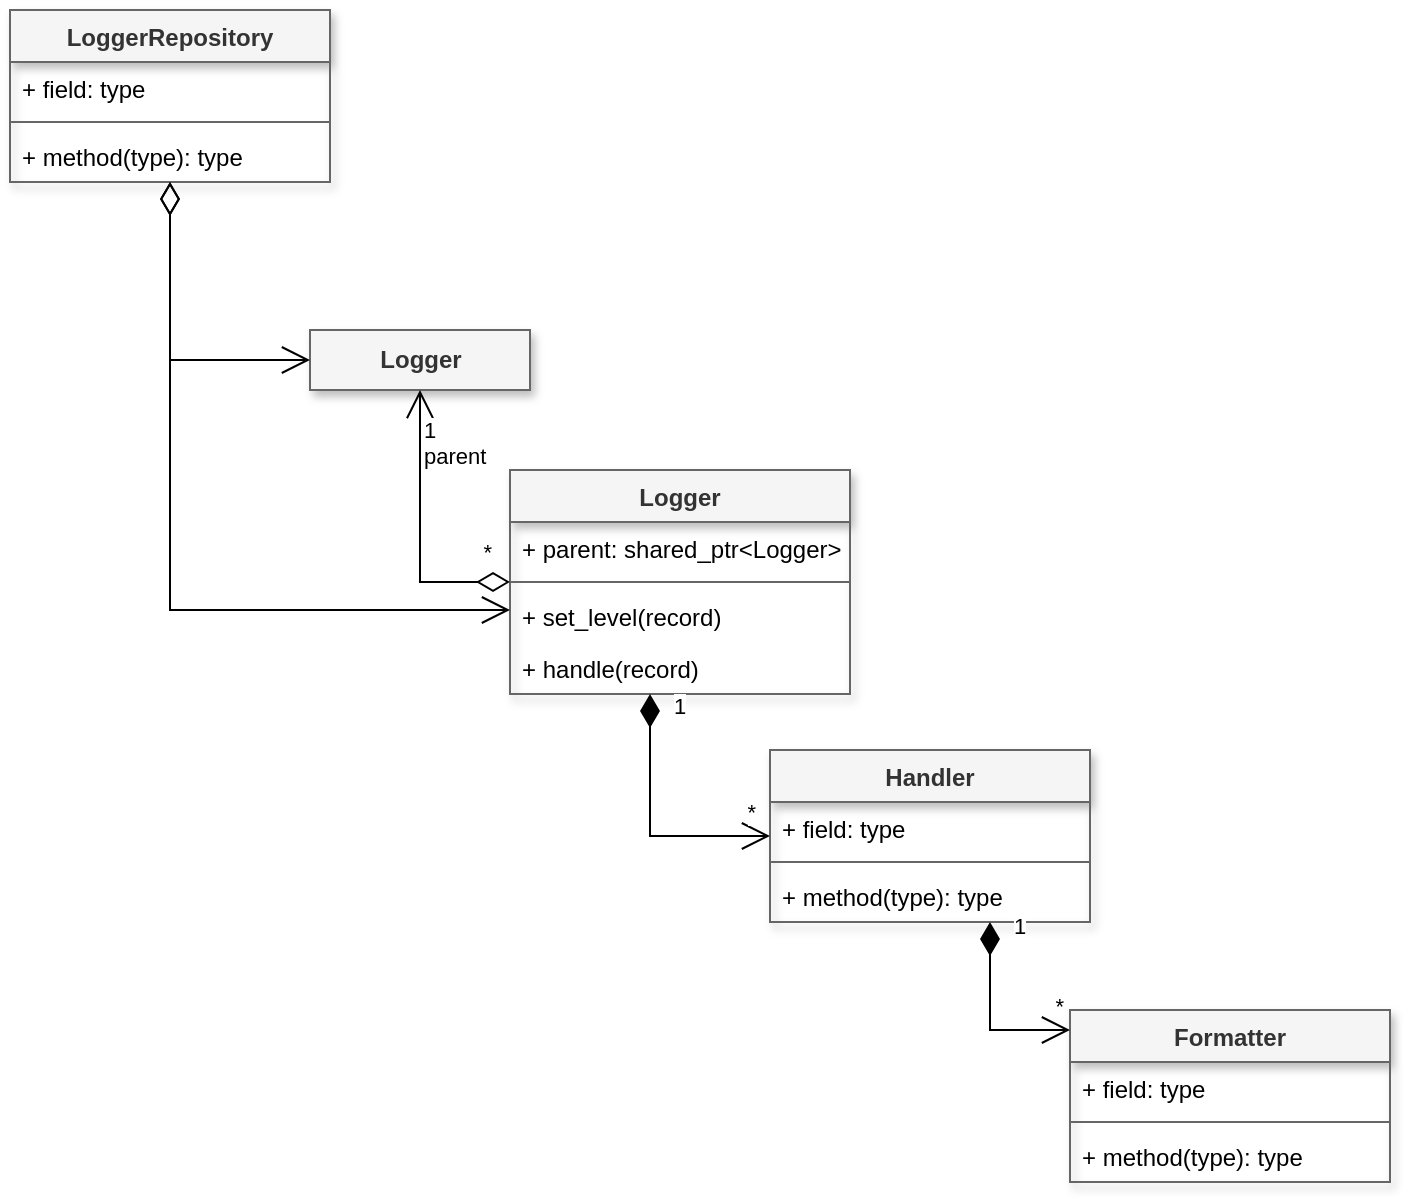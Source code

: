 <mxfile version="21.1.2" type="device" pages="3">
  <diagram name="classes" id="14choJfFOrwGaaYLM9vY">
    <mxGraphModel dx="1435" dy="707" grid="1" gridSize="10" guides="1" tooltips="1" connect="1" arrows="1" fold="1" page="1" pageScale="1" pageWidth="1169" pageHeight="827" math="0" shadow="0">
      <root>
        <mxCell id="0" />
        <mxCell id="1" parent="0" />
        <mxCell id="imdKk1AMcW1jBAyzuHo4-1" value="Logger" style="swimlane;fontStyle=1;align=center;verticalAlign=top;childLayout=stackLayout;horizontal=1;startSize=26;horizontalStack=0;resizeParent=1;resizeParentMax=0;resizeLast=0;collapsible=1;marginBottom=0;fillColor=#f5f5f5;fontColor=#333333;strokeColor=#666666;shadow=1;" parent="1" vertex="1">
          <mxGeometry x="290" y="310" width="170" height="112" as="geometry" />
        </mxCell>
        <mxCell id="imdKk1AMcW1jBAyzuHo4-2" value="+ parent: shared_ptr&lt;Logger&gt;" style="text;strokeColor=none;fillColor=none;align=left;verticalAlign=top;rounded=0;shadow=1;spacingLeft=4;spacingRight=4;" parent="imdKk1AMcW1jBAyzuHo4-1" vertex="1">
          <mxGeometry y="26" width="170" height="26" as="geometry" />
        </mxCell>
        <mxCell id="imdKk1AMcW1jBAyzuHo4-3" value="" style="line;strokeWidth=1;fillColor=none;align=left;verticalAlign=middle;spacingTop=-1;spacingLeft=3;spacingRight=3;rotatable=0;labelPosition=right;points=[];portConstraint=eastwest;strokeColor=inherit;" parent="imdKk1AMcW1jBAyzuHo4-1" vertex="1">
          <mxGeometry y="52" width="170" height="8" as="geometry" />
        </mxCell>
        <mxCell id="imdKk1AMcW1jBAyzuHo4-4" value="+ set_level(record)" style="text;strokeColor=none;fillColor=none;align=left;verticalAlign=top;rounded=0;shadow=1;spacingLeft=4;spacingRight=4;" parent="imdKk1AMcW1jBAyzuHo4-1" vertex="1">
          <mxGeometry y="60" width="170" height="26" as="geometry" />
        </mxCell>
        <mxCell id="imdKk1AMcW1jBAyzuHo4-12" value="+ handle(record)" style="text;strokeColor=none;fillColor=none;align=left;verticalAlign=top;rounded=0;shadow=1;spacingLeft=4;spacingRight=4;" parent="imdKk1AMcW1jBAyzuHo4-1" vertex="1">
          <mxGeometry y="86" width="170" height="26" as="geometry" />
        </mxCell>
        <mxCell id="imdKk1AMcW1jBAyzuHo4-8" value="Handler" style="swimlane;fontStyle=1;align=center;verticalAlign=top;childLayout=stackLayout;horizontal=1;startSize=26;horizontalStack=0;resizeParent=1;resizeParentMax=0;resizeLast=0;collapsible=1;marginBottom=0;fillColor=#f5f5f5;fontColor=#333333;strokeColor=#666666;shadow=1;" parent="1" vertex="1">
          <mxGeometry x="420" y="450" width="160" height="86" as="geometry" />
        </mxCell>
        <mxCell id="imdKk1AMcW1jBAyzuHo4-9" value="+ field: type" style="text;strokeColor=none;fillColor=none;align=left;verticalAlign=top;rounded=0;shadow=1;spacingLeft=4;spacingRight=4;" parent="imdKk1AMcW1jBAyzuHo4-8" vertex="1">
          <mxGeometry y="26" width="160" height="26" as="geometry" />
        </mxCell>
        <mxCell id="imdKk1AMcW1jBAyzuHo4-10" value="" style="line;strokeWidth=1;fillColor=none;align=left;verticalAlign=middle;spacingTop=-1;spacingLeft=3;spacingRight=3;rotatable=0;labelPosition=right;points=[];portConstraint=eastwest;strokeColor=inherit;" parent="imdKk1AMcW1jBAyzuHo4-8" vertex="1">
          <mxGeometry y="52" width="160" height="8" as="geometry" />
        </mxCell>
        <mxCell id="imdKk1AMcW1jBAyzuHo4-11" value="+ method(type): type" style="text;strokeColor=none;fillColor=none;align=left;verticalAlign=top;rounded=0;shadow=1;spacingLeft=4;spacingRight=4;" parent="imdKk1AMcW1jBAyzuHo4-8" vertex="1">
          <mxGeometry y="60" width="160" height="26" as="geometry" />
        </mxCell>
        <mxCell id="imdKk1AMcW1jBAyzuHo4-13" value="Formatter" style="swimlane;fontStyle=1;align=center;verticalAlign=top;childLayout=stackLayout;horizontal=1;startSize=26;horizontalStack=0;resizeParent=1;resizeParentMax=0;resizeLast=0;collapsible=1;marginBottom=0;fillColor=#f5f5f5;fontColor=#333333;strokeColor=#666666;shadow=1;" parent="1" vertex="1">
          <mxGeometry x="570" y="580" width="160" height="86" as="geometry" />
        </mxCell>
        <mxCell id="imdKk1AMcW1jBAyzuHo4-14" value="+ field: type" style="text;strokeColor=none;fillColor=none;align=left;verticalAlign=top;rounded=0;shadow=1;spacingLeft=4;spacingRight=4;" parent="imdKk1AMcW1jBAyzuHo4-13" vertex="1">
          <mxGeometry y="26" width="160" height="26" as="geometry" />
        </mxCell>
        <mxCell id="imdKk1AMcW1jBAyzuHo4-15" value="" style="line;strokeWidth=1;fillColor=none;align=left;verticalAlign=middle;spacingTop=-1;spacingLeft=3;spacingRight=3;rotatable=0;labelPosition=right;points=[];portConstraint=eastwest;strokeColor=inherit;" parent="imdKk1AMcW1jBAyzuHo4-13" vertex="1">
          <mxGeometry y="52" width="160" height="8" as="geometry" />
        </mxCell>
        <mxCell id="imdKk1AMcW1jBAyzuHo4-16" value="+ method(type): type" style="text;strokeColor=none;fillColor=none;align=left;verticalAlign=top;rounded=0;shadow=1;spacingLeft=4;spacingRight=4;" parent="imdKk1AMcW1jBAyzuHo4-13" vertex="1">
          <mxGeometry y="60" width="160" height="26" as="geometry" />
        </mxCell>
        <mxCell id="imdKk1AMcW1jBAyzuHo4-17" value="1" style="endArrow=open;html=1;endSize=12;startArrow=diamondThin;startSize=14;startFill=1;edgeStyle=orthogonalEdgeStyle;align=left;verticalAlign=bottom;rounded=0;" parent="1" source="imdKk1AMcW1jBAyzuHo4-1" target="imdKk1AMcW1jBAyzuHo4-8" edge="1">
          <mxGeometry x="-0.776" y="10" relative="1" as="geometry">
            <mxPoint x="600" y="540" as="sourcePoint" />
            <mxPoint x="760" y="540" as="targetPoint" />
            <Array as="points">
              <mxPoint x="360" y="493" />
            </Array>
            <mxPoint as="offset" />
          </mxGeometry>
        </mxCell>
        <mxCell id="imdKk1AMcW1jBAyzuHo4-18" value="*" style="edgeLabel;html=1;align=right;verticalAlign=bottom;resizable=0;points=[];" parent="imdKk1AMcW1jBAyzuHo4-17" vertex="1" connectable="0">
          <mxGeometry x="0.776" y="1" relative="1" as="geometry">
            <mxPoint x="8" y="-3" as="offset" />
          </mxGeometry>
        </mxCell>
        <mxCell id="imdKk1AMcW1jBAyzuHo4-19" value="1" style="endArrow=open;html=1;endSize=12;startArrow=diamondThin;startSize=14;startFill=1;edgeStyle=orthogonalEdgeStyle;align=left;verticalAlign=bottom;rounded=0;" parent="1" source="imdKk1AMcW1jBAyzuHo4-8" target="imdKk1AMcW1jBAyzuHo4-13" edge="1">
          <mxGeometry x="-0.776" y="10" relative="1" as="geometry">
            <mxPoint x="600" y="540" as="sourcePoint" />
            <mxPoint x="760" y="540" as="targetPoint" />
            <Array as="points">
              <mxPoint x="530" y="590" />
            </Array>
            <mxPoint as="offset" />
          </mxGeometry>
        </mxCell>
        <mxCell id="imdKk1AMcW1jBAyzuHo4-20" value="*" style="edgeLabel;html=1;align=right;verticalAlign=bottom;resizable=0;points=[];" parent="imdKk1AMcW1jBAyzuHo4-19" vertex="1" connectable="0">
          <mxGeometry x="0.776" y="1" relative="1" as="geometry">
            <mxPoint x="8" y="-3" as="offset" />
          </mxGeometry>
        </mxCell>
        <mxCell id="nTIpUTJY5TtXzYPEC3VH-1" value="Logger" style="html=1;fillColor=#f5f5f5;strokeColor=#666666;fontStyle=1;shadow=1;fontColor=#333333;" vertex="1" parent="1">
          <mxGeometry x="190" y="240" width="110" height="30" as="geometry" />
        </mxCell>
        <mxCell id="nTIpUTJY5TtXzYPEC3VH-2" value="*" style="endArrow=open;html=1;endSize=12;startArrow=diamondThin;startSize=14;startFill=0;edgeStyle=orthogonalEdgeStyle;align=right;verticalAlign=bottom;rounded=0;" edge="1" parent="1" source="imdKk1AMcW1jBAyzuHo4-1" target="nTIpUTJY5TtXzYPEC3VH-1">
          <mxGeometry x="-0.883" y="-6" relative="1" as="geometry">
            <mxPoint x="440" y="330" as="sourcePoint" />
            <mxPoint x="600" y="330" as="targetPoint" />
            <Array as="points">
              <mxPoint x="245" y="366" />
            </Array>
            <mxPoint as="offset" />
          </mxGeometry>
        </mxCell>
        <mxCell id="nTIpUTJY5TtXzYPEC3VH-3" value="1&lt;br&gt;parent" style="edgeLabel;html=1;align=left;verticalAlign=top;resizable=0;points=[];" vertex="1" connectable="0" parent="nTIpUTJY5TtXzYPEC3VH-2">
          <mxGeometry x="0.8" y="1" relative="1" as="geometry">
            <mxPoint x="1" y="-7" as="offset" />
          </mxGeometry>
        </mxCell>
        <mxCell id="nTIpUTJY5TtXzYPEC3VH-5" value="LoggerRepository" style="swimlane;fontStyle=1;align=center;verticalAlign=top;childLayout=stackLayout;horizontal=1;startSize=26;horizontalStack=0;resizeParent=1;resizeParentMax=0;resizeLast=0;collapsible=1;marginBottom=0;fillColor=#f5f5f5;fontColor=#333333;strokeColor=#666666;shadow=1;" vertex="1" parent="1">
          <mxGeometry x="40" y="80" width="160" height="86" as="geometry" />
        </mxCell>
        <mxCell id="nTIpUTJY5TtXzYPEC3VH-6" value="+ field: type" style="text;strokeColor=none;fillColor=none;align=left;verticalAlign=top;rounded=0;shadow=1;spacingLeft=4;spacingRight=4;" vertex="1" parent="nTIpUTJY5TtXzYPEC3VH-5">
          <mxGeometry y="26" width="160" height="26" as="geometry" />
        </mxCell>
        <mxCell id="nTIpUTJY5TtXzYPEC3VH-7" value="" style="line;strokeWidth=1;fillColor=none;align=left;verticalAlign=middle;spacingTop=-1;spacingLeft=3;spacingRight=3;rotatable=0;labelPosition=right;points=[];portConstraint=eastwest;strokeColor=inherit;" vertex="1" parent="nTIpUTJY5TtXzYPEC3VH-5">
          <mxGeometry y="52" width="160" height="8" as="geometry" />
        </mxCell>
        <mxCell id="nTIpUTJY5TtXzYPEC3VH-8" value="+ method(type): type" style="text;strokeColor=none;fillColor=none;align=left;verticalAlign=top;rounded=0;shadow=1;spacingLeft=4;spacingRight=4;" vertex="1" parent="nTIpUTJY5TtXzYPEC3VH-5">
          <mxGeometry y="60" width="160" height="26" as="geometry" />
        </mxCell>
        <mxCell id="nTIpUTJY5TtXzYPEC3VH-9" value="" style="endArrow=open;html=1;endSize=12;startArrow=diamondThin;startSize=14;startFill=0;edgeStyle=orthogonalEdgeStyle;align=right;verticalAlign=bottom;rounded=0;" edge="1" parent="1" source="nTIpUTJY5TtXzYPEC3VH-5" target="imdKk1AMcW1jBAyzuHo4-1">
          <mxGeometry x="-0.883" y="-6" relative="1" as="geometry">
            <mxPoint x="440" y="330" as="sourcePoint" />
            <mxPoint x="600" y="330" as="targetPoint" />
            <Array as="points">
              <mxPoint x="120" y="380" />
            </Array>
            <mxPoint as="offset" />
          </mxGeometry>
        </mxCell>
        <mxCell id="nTIpUTJY5TtXzYPEC3VH-11" value="" style="endArrow=open;html=1;endSize=12;startArrow=diamondThin;startSize=14;startFill=0;edgeStyle=orthogonalEdgeStyle;align=right;verticalAlign=bottom;rounded=0;" edge="1" parent="1" source="nTIpUTJY5TtXzYPEC3VH-5" target="nTIpUTJY5TtXzYPEC3VH-1">
          <mxGeometry x="-0.883" y="-6" relative="1" as="geometry">
            <mxPoint x="440" y="330" as="sourcePoint" />
            <mxPoint x="600" y="330" as="targetPoint" />
            <Array as="points">
              <mxPoint x="120" y="255" />
            </Array>
            <mxPoint as="offset" />
          </mxGeometry>
        </mxCell>
      </root>
    </mxGraphModel>
  </diagram>
  <diagram id="7Th6jqZASmzJYiBu2Spx" name="ページ2">
    <mxGraphModel dx="2512" dy="1238" grid="1" gridSize="10" guides="1" tooltips="1" connect="1" arrows="1" fold="1" page="1" pageScale="1" pageWidth="1169" pageHeight="827" math="0" shadow="0">
      <root>
        <mxCell id="0" />
        <mxCell id="1" parent="0" />
        <mxCell id="55aXoHsHzU9adbEmKJWv-4" value="Handler" style="shape=umlLifeline;perimeter=lifelinePerimeter;whiteSpace=wrap;html=1;container=1;dropTarget=0;collapsible=0;recursiveResize=0;outlineConnect=0;portConstraint=eastwest;newEdgeStyle={&quot;edgeStyle&quot;:&quot;elbowEdgeStyle&quot;,&quot;elbow&quot;:&quot;vertical&quot;,&quot;curved&quot;:0,&quot;rounded&quot;:0};" parent="1" vertex="1">
          <mxGeometry x="350" y="110" width="100" height="490" as="geometry" />
        </mxCell>
        <mxCell id="55aXoHsHzU9adbEmKJWv-6" value="" style="html=1;points=[];perimeter=orthogonalPerimeter;outlineConnect=0;targetShapes=umlLifeline;portConstraint=eastwest;newEdgeStyle={&quot;edgeStyle&quot;:&quot;elbowEdgeStyle&quot;,&quot;elbow&quot;:&quot;vertical&quot;,&quot;curved&quot;:0,&quot;rounded&quot;:0};" parent="55aXoHsHzU9adbEmKJWv-4" vertex="1">
          <mxGeometry x="45" y="120" width="10" height="80" as="geometry" />
        </mxCell>
        <mxCell id="55aXoHsHzU9adbEmKJWv-7" value="dispatch" style="html=1;verticalAlign=bottom;startArrow=oval;endArrow=block;startSize=8;edgeStyle=elbowEdgeStyle;elbow=vertical;curved=0;rounded=0;" parent="55aXoHsHzU9adbEmKJWv-4" target="55aXoHsHzU9adbEmKJWv-6" edge="1">
          <mxGeometry relative="1" as="geometry">
            <mxPoint x="190" y="120" as="sourcePoint" />
          </mxGeometry>
        </mxCell>
        <mxCell id="55aXoHsHzU9adbEmKJWv-8" value="handle()" style="text;html=1;align=center;verticalAlign=middle;resizable=0;points=[];autosize=1;strokeColor=none;fillColor=none;" parent="1" vertex="1">
          <mxGeometry x="330" y="220" width="70" height="30" as="geometry" />
        </mxCell>
        <mxCell id="55aXoHsHzU9adbEmKJWv-9" value="ThreadB" style="shape=umlLifeline;perimeter=lifelinePerimeter;whiteSpace=wrap;html=1;container=1;dropTarget=0;collapsible=0;recursiveResize=0;outlineConnect=0;portConstraint=eastwest;newEdgeStyle={&quot;edgeStyle&quot;:&quot;elbowEdgeStyle&quot;,&quot;elbow&quot;:&quot;vertical&quot;,&quot;curved&quot;:0,&quot;rounded&quot;:0};participant=umlControl;size=60;" parent="1" vertex="1">
          <mxGeometry x="510" y="100" width="60" height="490" as="geometry" />
        </mxCell>
        <mxCell id="55aXoHsHzU9adbEmKJWv-10" value="ThreadA" style="shape=umlLifeline;perimeter=lifelinePerimeter;whiteSpace=wrap;html=1;container=1;dropTarget=0;collapsible=0;recursiveResize=0;outlineConnect=0;portConstraint=eastwest;newEdgeStyle={&quot;edgeStyle&quot;:&quot;elbowEdgeStyle&quot;,&quot;elbow&quot;:&quot;vertical&quot;,&quot;curved&quot;:0,&quot;rounded&quot;:0};participant=umlControl;size=60;" parent="1" vertex="1">
          <mxGeometry x="170" y="100" width="60" height="500" as="geometry" />
        </mxCell>
        <mxCell id="55aXoHsHzU9adbEmKJWv-12" value="IO&lt;br&gt;resource" style="shape=umlLifeline;perimeter=lifelinePerimeter;whiteSpace=wrap;html=1;container=1;dropTarget=0;collapsible=0;recursiveResize=0;outlineConnect=0;portConstraint=eastwest;newEdgeStyle={&quot;edgeStyle&quot;:&quot;elbowEdgeStyle&quot;,&quot;elbow&quot;:&quot;vertical&quot;,&quot;curved&quot;:0,&quot;rounded&quot;:0};participant=umlEntity;size=50;" parent="1" vertex="1">
          <mxGeometry x="290" y="160" width="50" height="440" as="geometry" />
        </mxCell>
        <mxCell id="55aXoHsHzU9adbEmKJWv-14" value="" style="html=1;points=[];perimeter=orthogonalPerimeter;outlineConnect=0;targetShapes=umlLifeline;portConstraint=eastwest;newEdgeStyle={&quot;edgeStyle&quot;:&quot;elbowEdgeStyle&quot;,&quot;elbow&quot;:&quot;vertical&quot;,&quot;curved&quot;:0,&quot;rounded&quot;:0};" parent="55aXoHsHzU9adbEmKJWv-12" vertex="1">
          <mxGeometry x="20" y="100" width="10" height="50" as="geometry" />
        </mxCell>
        <mxCell id="55aXoHsHzU9adbEmKJWv-16" value="" style="html=1;verticalAlign=bottom;endArrow=open;dashed=1;endSize=8;edgeStyle=elbowEdgeStyle;elbow=vertical;curved=0;rounded=0;" parent="1" source="55aXoHsHzU9adbEmKJWv-14" target="55aXoHsHzU9adbEmKJWv-6" edge="1">
          <mxGeometry relative="1" as="geometry">
            <mxPoint x="390" y="325" as="targetPoint" />
            <Array as="points">
              <mxPoint x="360" y="310" />
            </Array>
          </mxGeometry>
        </mxCell>
        <mxCell id="55aXoHsHzU9adbEmKJWv-15" value="use" style="html=1;verticalAlign=bottom;endArrow=block;edgeStyle=elbowEdgeStyle;elbow=vertical;curved=0;rounded=0;" parent="1" source="55aXoHsHzU9adbEmKJWv-6" target="55aXoHsHzU9adbEmKJWv-14" edge="1">
          <mxGeometry x="-0.067" relative="1" as="geometry">
            <mxPoint x="390" y="250" as="sourcePoint" />
            <Array as="points">
              <mxPoint x="360" y="260" />
              <mxPoint x="320" y="250" />
            </Array>
            <mxPoint as="offset" />
          </mxGeometry>
        </mxCell>
      </root>
    </mxGraphModel>
  </diagram>
  <diagram id="Tl8tjMvvaRtwB5saLYio" name="ページ3">
    <mxGraphModel dx="2512" dy="1238" grid="1" gridSize="10" guides="1" tooltips="1" connect="1" arrows="1" fold="1" page="1" pageScale="1" pageWidth="1169" pageHeight="827" math="0" shadow="0">
      <root>
        <mxCell id="0" />
        <mxCell id="1" parent="0" />
        <mxCell id="D2DDxU_Djzlconhghcmz-2" value="" style="html=1;fillColor=#dae8fc;strokeColor=#6c8ebf;fontStyle=1;shadow=1;" vertex="1" parent="1">
          <mxGeometry x="70" y="130" width="100" height="30" as="geometry" />
        </mxCell>
        <mxCell id="D2DDxU_Djzlconhghcmz-3" value="." style="html=1;fillColor=#dae8fc;strokeColor=#6c8ebf;fontStyle=1;shadow=1;" vertex="1" parent="1">
          <mxGeometry x="130" y="180" width="100" height="30" as="geometry" />
        </mxCell>
        <mxCell id="D2DDxU_Djzlconhghcmz-4" value="a" style="html=1;fillColor=#dae8fc;strokeColor=#6c8ebf;fontStyle=1;shadow=1;" vertex="1" parent="1">
          <mxGeometry x="130" y="284" width="100" height="30" as="geometry" />
        </mxCell>
        <mxCell id="D2DDxU_Djzlconhghcmz-5" value="a." style="html=1;fillColor=#dae8fc;strokeColor=#6c8ebf;fontStyle=1;shadow=1;" vertex="1" parent="1">
          <mxGeometry x="170" y="334" width="100" height="30" as="geometry" />
        </mxCell>
        <mxCell id="D2DDxU_Djzlconhghcmz-6" value="a.b" style="html=1;fillColor=#dae8fc;strokeColor=#6c8ebf;fontStyle=1;shadow=1;" vertex="1" parent="1">
          <mxGeometry x="170" y="384" width="100" height="30" as="geometry" />
        </mxCell>
        <mxCell id="D2DDxU_Djzlconhghcmz-7" value=".." style="html=1;fillColor=#dae8fc;strokeColor=#6c8ebf;fontStyle=1;shadow=1;" vertex="1" parent="1">
          <mxGeometry x="170" y="230" width="100" height="30" as="geometry" />
        </mxCell>
      </root>
    </mxGraphModel>
  </diagram>
</mxfile>

